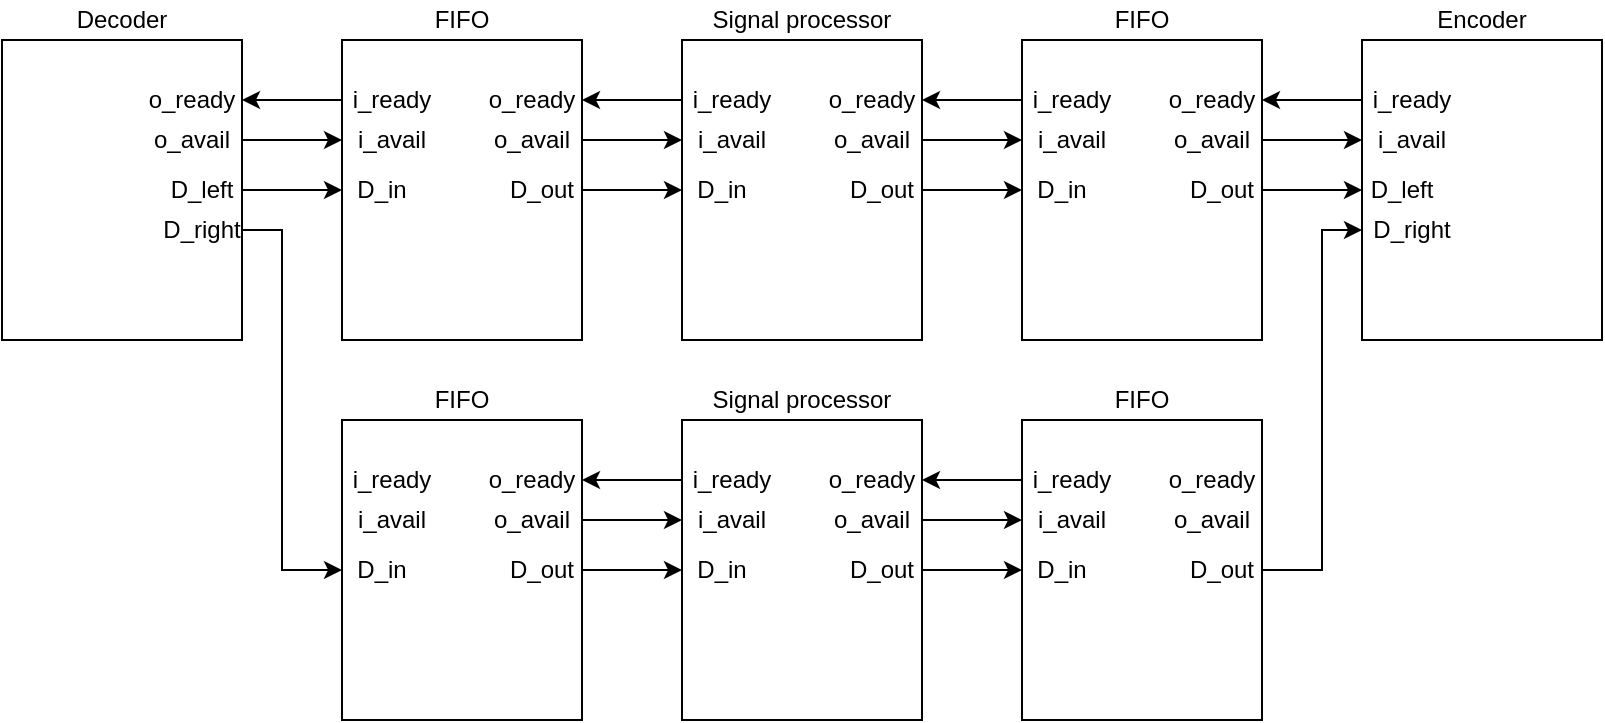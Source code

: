 <mxfile version="14.1.8" type="device"><diagram id="z3UKjVOXXawXyhZJjS18" name="Page-1"><mxGraphModel dx="1038" dy="607" grid="1" gridSize="10" guides="1" tooltips="1" connect="1" arrows="1" fold="1" page="1" pageScale="1" pageWidth="1169" pageHeight="1654" math="0" shadow="0"><root><mxCell id="0"/><mxCell id="1" parent="0"/><mxCell id="4gT8xitoqMqfj3lXlsgI-1" value="" style="rounded=0;whiteSpace=wrap;html=1;" vertex="1" parent="1"><mxGeometry x="320" y="160" width="120" height="150" as="geometry"/></mxCell><mxCell id="4gT8xitoqMqfj3lXlsgI-2" value="FIFO" style="text;html=1;strokeColor=none;fillColor=none;align=center;verticalAlign=middle;whiteSpace=wrap;rounded=0;" vertex="1" parent="1"><mxGeometry x="360" y="140" width="40" height="20" as="geometry"/></mxCell><mxCell id="4gT8xitoqMqfj3lXlsgI-36" style="edgeStyle=orthogonalEdgeStyle;rounded=0;orthogonalLoop=1;jettySize=auto;html=1;exitX=1;exitY=0.5;exitDx=0;exitDy=0;entryX=0;entryY=0.5;entryDx=0;entryDy=0;" edge="1" parent="1" source="4gT8xitoqMqfj3lXlsgI-3" target="4gT8xitoqMqfj3lXlsgI-35"><mxGeometry relative="1" as="geometry"/></mxCell><mxCell id="4gT8xitoqMqfj3lXlsgI-3" value="D_out" style="text;html=1;strokeColor=none;fillColor=none;align=center;verticalAlign=middle;whiteSpace=wrap;rounded=0;" vertex="1" parent="1"><mxGeometry x="400" y="225" width="40" height="20" as="geometry"/></mxCell><mxCell id="4gT8xitoqMqfj3lXlsgI-4" value="D_in" style="text;html=1;strokeColor=none;fillColor=none;align=center;verticalAlign=middle;whiteSpace=wrap;rounded=0;" vertex="1" parent="1"><mxGeometry x="320" y="225" width="40" height="20" as="geometry"/></mxCell><mxCell id="4gT8xitoqMqfj3lXlsgI-5" value="" style="rounded=0;whiteSpace=wrap;html=1;" vertex="1" parent="1"><mxGeometry x="150" y="160" width="120" height="150" as="geometry"/></mxCell><mxCell id="4gT8xitoqMqfj3lXlsgI-6" value="Decoder" style="text;html=1;strokeColor=none;fillColor=none;align=center;verticalAlign=middle;whiteSpace=wrap;rounded=0;" vertex="1" parent="1"><mxGeometry x="185" y="140" width="50" height="20" as="geometry"/></mxCell><mxCell id="4gT8xitoqMqfj3lXlsgI-13" style="edgeStyle=orthogonalEdgeStyle;rounded=0;orthogonalLoop=1;jettySize=auto;html=1;exitX=1;exitY=0.5;exitDx=0;exitDy=0;entryX=0;entryY=0.5;entryDx=0;entryDy=0;" edge="1" parent="1" source="4gT8xitoqMqfj3lXlsgI-7" target="4gT8xitoqMqfj3lXlsgI-4"><mxGeometry relative="1" as="geometry"/></mxCell><mxCell id="4gT8xitoqMqfj3lXlsgI-7" value="D_left" style="text;html=1;strokeColor=none;fillColor=none;align=center;verticalAlign=middle;whiteSpace=wrap;rounded=0;" vertex="1" parent="1"><mxGeometry x="230" y="225" width="40" height="20" as="geometry"/></mxCell><mxCell id="4gT8xitoqMqfj3lXlsgI-84" style="edgeStyle=orthogonalEdgeStyle;rounded=0;orthogonalLoop=1;jettySize=auto;html=1;exitX=1;exitY=0.5;exitDx=0;exitDy=0;entryX=0;entryY=0.5;entryDx=0;entryDy=0;" edge="1" parent="1" source="4gT8xitoqMqfj3lXlsgI-8" target="4gT8xitoqMqfj3lXlsgI-58"><mxGeometry relative="1" as="geometry"><Array as="points"><mxPoint x="290" y="255"/><mxPoint x="290" y="425"/></Array></mxGeometry></mxCell><mxCell id="4gT8xitoqMqfj3lXlsgI-8" value="D_right" style="text;html=1;strokeColor=none;fillColor=none;align=center;verticalAlign=middle;whiteSpace=wrap;rounded=0;" vertex="1" parent="1"><mxGeometry x="230" y="245" width="40" height="20" as="geometry"/></mxCell><mxCell id="4gT8xitoqMqfj3lXlsgI-46" style="edgeStyle=orthogonalEdgeStyle;rounded=0;orthogonalLoop=1;jettySize=auto;html=1;exitX=0;exitY=0.5;exitDx=0;exitDy=0;entryX=1;entryY=0.5;entryDx=0;entryDy=0;" edge="1" parent="1" source="4gT8xitoqMqfj3lXlsgI-10" target="4gT8xitoqMqfj3lXlsgI-43"><mxGeometry relative="1" as="geometry"/></mxCell><mxCell id="4gT8xitoqMqfj3lXlsgI-10" value="i_ready" style="text;html=1;strokeColor=none;fillColor=none;align=center;verticalAlign=middle;whiteSpace=wrap;rounded=0;" vertex="1" parent="1"><mxGeometry x="320" y="180" width="50" height="20" as="geometry"/></mxCell><mxCell id="4gT8xitoqMqfj3lXlsgI-11" value="i_avail" style="text;html=1;strokeColor=none;fillColor=none;align=center;verticalAlign=middle;whiteSpace=wrap;rounded=0;" vertex="1" parent="1"><mxGeometry x="320" y="200" width="50" height="20" as="geometry"/></mxCell><mxCell id="4gT8xitoqMqfj3lXlsgI-14" value="o_ready" style="text;html=1;strokeColor=none;fillColor=none;align=center;verticalAlign=middle;whiteSpace=wrap;rounded=0;" vertex="1" parent="1"><mxGeometry x="390" y="180" width="50" height="20" as="geometry"/></mxCell><mxCell id="4gT8xitoqMqfj3lXlsgI-32" style="edgeStyle=orthogonalEdgeStyle;rounded=0;orthogonalLoop=1;jettySize=auto;html=1;exitX=1;exitY=0.5;exitDx=0;exitDy=0;entryX=0;entryY=0.5;entryDx=0;entryDy=0;" edge="1" parent="1" source="4gT8xitoqMqfj3lXlsgI-15" target="4gT8xitoqMqfj3lXlsgI-19"><mxGeometry relative="1" as="geometry"/></mxCell><mxCell id="4gT8xitoqMqfj3lXlsgI-15" value="o_avail" style="text;html=1;strokeColor=none;fillColor=none;align=center;verticalAlign=middle;whiteSpace=wrap;rounded=0;" vertex="1" parent="1"><mxGeometry x="390" y="200" width="50" height="20" as="geometry"/></mxCell><mxCell id="4gT8xitoqMqfj3lXlsgI-16" value="" style="rounded=0;whiteSpace=wrap;html=1;" vertex="1" parent="1"><mxGeometry x="490" y="160" width="120" height="150" as="geometry"/></mxCell><mxCell id="4gT8xitoqMqfj3lXlsgI-17" value="Signal processor" style="text;html=1;strokeColor=none;fillColor=none;align=center;verticalAlign=middle;whiteSpace=wrap;rounded=0;" vertex="1" parent="1"><mxGeometry x="500" y="140" width="100" height="20" as="geometry"/></mxCell><mxCell id="4gT8xitoqMqfj3lXlsgI-33" style="edgeStyle=orthogonalEdgeStyle;rounded=0;orthogonalLoop=1;jettySize=auto;html=1;exitX=0;exitY=0.5;exitDx=0;exitDy=0;entryX=1;entryY=0.5;entryDx=0;entryDy=0;" edge="1" parent="1" source="4gT8xitoqMqfj3lXlsgI-18" target="4gT8xitoqMqfj3lXlsgI-14"><mxGeometry relative="1" as="geometry"/></mxCell><mxCell id="4gT8xitoqMqfj3lXlsgI-18" value="i_ready" style="text;html=1;strokeColor=none;fillColor=none;align=center;verticalAlign=middle;whiteSpace=wrap;rounded=0;" vertex="1" parent="1"><mxGeometry x="490" y="180" width="50" height="20" as="geometry"/></mxCell><mxCell id="4gT8xitoqMqfj3lXlsgI-19" value="i_avail" style="text;html=1;strokeColor=none;fillColor=none;align=center;verticalAlign=middle;whiteSpace=wrap;rounded=0;" vertex="1" parent="1"><mxGeometry x="490" y="200" width="50" height="20" as="geometry"/></mxCell><mxCell id="4gT8xitoqMqfj3lXlsgI-20" value="o_ready" style="text;html=1;strokeColor=none;fillColor=none;align=center;verticalAlign=middle;whiteSpace=wrap;rounded=0;" vertex="1" parent="1"><mxGeometry x="560" y="180" width="50" height="20" as="geometry"/></mxCell><mxCell id="4gT8xitoqMqfj3lXlsgI-31" style="edgeStyle=orthogonalEdgeStyle;rounded=0;orthogonalLoop=1;jettySize=auto;html=1;exitX=1;exitY=0.5;exitDx=0;exitDy=0;entryX=0;entryY=0.5;entryDx=0;entryDy=0;" edge="1" parent="1" source="4gT8xitoqMqfj3lXlsgI-21" target="4gT8xitoqMqfj3lXlsgI-27"><mxGeometry relative="1" as="geometry"/></mxCell><mxCell id="4gT8xitoqMqfj3lXlsgI-21" value="o_avail" style="text;html=1;strokeColor=none;fillColor=none;align=center;verticalAlign=middle;whiteSpace=wrap;rounded=0;" vertex="1" parent="1"><mxGeometry x="560" y="200" width="50" height="20" as="geometry"/></mxCell><mxCell id="4gT8xitoqMqfj3lXlsgI-22" value="" style="rounded=0;whiteSpace=wrap;html=1;" vertex="1" parent="1"><mxGeometry x="660" y="160" width="120" height="150" as="geometry"/></mxCell><mxCell id="4gT8xitoqMqfj3lXlsgI-23" value="FIFO" style="text;html=1;strokeColor=none;fillColor=none;align=center;verticalAlign=middle;whiteSpace=wrap;rounded=0;" vertex="1" parent="1"><mxGeometry x="700" y="140" width="40" height="20" as="geometry"/></mxCell><mxCell id="4gT8xitoqMqfj3lXlsgI-53" style="edgeStyle=orthogonalEdgeStyle;rounded=0;orthogonalLoop=1;jettySize=auto;html=1;exitX=1;exitY=0.5;exitDx=0;exitDy=0;entryX=0;entryY=0.5;entryDx=0;entryDy=0;" edge="1" parent="1" source="4gT8xitoqMqfj3lXlsgI-24" target="4gT8xitoqMqfj3lXlsgI-48"><mxGeometry relative="1" as="geometry"/></mxCell><mxCell id="4gT8xitoqMqfj3lXlsgI-24" value="D_out" style="text;html=1;strokeColor=none;fillColor=none;align=center;verticalAlign=middle;whiteSpace=wrap;rounded=0;" vertex="1" parent="1"><mxGeometry x="740" y="225" width="40" height="20" as="geometry"/></mxCell><mxCell id="4gT8xitoqMqfj3lXlsgI-25" value="D_in" style="text;html=1;strokeColor=none;fillColor=none;align=center;verticalAlign=middle;whiteSpace=wrap;rounded=0;" vertex="1" parent="1"><mxGeometry x="660" y="225" width="40" height="20" as="geometry"/></mxCell><mxCell id="4gT8xitoqMqfj3lXlsgI-30" style="edgeStyle=orthogonalEdgeStyle;rounded=0;orthogonalLoop=1;jettySize=auto;html=1;exitX=0;exitY=0.5;exitDx=0;exitDy=0;entryX=1;entryY=0.5;entryDx=0;entryDy=0;" edge="1" parent="1" source="4gT8xitoqMqfj3lXlsgI-26" target="4gT8xitoqMqfj3lXlsgI-20"><mxGeometry relative="1" as="geometry"/></mxCell><mxCell id="4gT8xitoqMqfj3lXlsgI-26" value="i_ready" style="text;html=1;strokeColor=none;fillColor=none;align=center;verticalAlign=middle;whiteSpace=wrap;rounded=0;" vertex="1" parent="1"><mxGeometry x="660" y="180" width="50" height="20" as="geometry"/></mxCell><mxCell id="4gT8xitoqMqfj3lXlsgI-27" value="i_avail" style="text;html=1;strokeColor=none;fillColor=none;align=center;verticalAlign=middle;whiteSpace=wrap;rounded=0;" vertex="1" parent="1"><mxGeometry x="660" y="200" width="50" height="20" as="geometry"/></mxCell><mxCell id="4gT8xitoqMqfj3lXlsgI-28" value="o_ready" style="text;html=1;strokeColor=none;fillColor=none;align=center;verticalAlign=middle;whiteSpace=wrap;rounded=0;" vertex="1" parent="1"><mxGeometry x="730" y="180" width="50" height="20" as="geometry"/></mxCell><mxCell id="4gT8xitoqMqfj3lXlsgI-52" style="edgeStyle=orthogonalEdgeStyle;rounded=0;orthogonalLoop=1;jettySize=auto;html=1;exitX=1;exitY=0.5;exitDx=0;exitDy=0;entryX=0;entryY=0.5;entryDx=0;entryDy=0;" edge="1" parent="1" source="4gT8xitoqMqfj3lXlsgI-29" target="4gT8xitoqMqfj3lXlsgI-50"><mxGeometry relative="1" as="geometry"/></mxCell><mxCell id="4gT8xitoqMqfj3lXlsgI-29" value="o_avail" style="text;html=1;strokeColor=none;fillColor=none;align=center;verticalAlign=middle;whiteSpace=wrap;rounded=0;" vertex="1" parent="1"><mxGeometry x="730" y="200" width="50" height="20" as="geometry"/></mxCell><mxCell id="4gT8xitoqMqfj3lXlsgI-37" style="edgeStyle=orthogonalEdgeStyle;rounded=0;orthogonalLoop=1;jettySize=auto;html=1;exitX=1;exitY=0.5;exitDx=0;exitDy=0;entryX=0;entryY=0.5;entryDx=0;entryDy=0;" edge="1" parent="1" source="4gT8xitoqMqfj3lXlsgI-34" target="4gT8xitoqMqfj3lXlsgI-25"><mxGeometry relative="1" as="geometry"/></mxCell><mxCell id="4gT8xitoqMqfj3lXlsgI-34" value="D_out" style="text;html=1;strokeColor=none;fillColor=none;align=center;verticalAlign=middle;whiteSpace=wrap;rounded=0;" vertex="1" parent="1"><mxGeometry x="570" y="225" width="40" height="20" as="geometry"/></mxCell><mxCell id="4gT8xitoqMqfj3lXlsgI-35" value="D_in" style="text;html=1;strokeColor=none;fillColor=none;align=center;verticalAlign=middle;whiteSpace=wrap;rounded=0;" vertex="1" parent="1"><mxGeometry x="490" y="225" width="40" height="20" as="geometry"/></mxCell><mxCell id="4gT8xitoqMqfj3lXlsgI-38" value="" style="rounded=0;whiteSpace=wrap;html=1;" vertex="1" parent="1"><mxGeometry x="830" y="160" width="120" height="150" as="geometry"/></mxCell><mxCell id="4gT8xitoqMqfj3lXlsgI-39" value="Encoder" style="text;html=1;strokeColor=none;fillColor=none;align=center;verticalAlign=middle;whiteSpace=wrap;rounded=0;" vertex="1" parent="1"><mxGeometry x="865" y="140" width="50" height="20" as="geometry"/></mxCell><mxCell id="4gT8xitoqMqfj3lXlsgI-43" value="o_ready" style="text;html=1;strokeColor=none;fillColor=none;align=center;verticalAlign=middle;whiteSpace=wrap;rounded=0;" vertex="1" parent="1"><mxGeometry x="220" y="180" width="50" height="20" as="geometry"/></mxCell><mxCell id="4gT8xitoqMqfj3lXlsgI-47" style="edgeStyle=orthogonalEdgeStyle;rounded=0;orthogonalLoop=1;jettySize=auto;html=1;exitX=1;exitY=0.5;exitDx=0;exitDy=0;entryX=0;entryY=0.5;entryDx=0;entryDy=0;" edge="1" parent="1" source="4gT8xitoqMqfj3lXlsgI-44" target="4gT8xitoqMqfj3lXlsgI-11"><mxGeometry relative="1" as="geometry"/></mxCell><mxCell id="4gT8xitoqMqfj3lXlsgI-44" value="o_avail" style="text;html=1;strokeColor=none;fillColor=none;align=center;verticalAlign=middle;whiteSpace=wrap;rounded=0;" vertex="1" parent="1"><mxGeometry x="220" y="200" width="50" height="20" as="geometry"/></mxCell><mxCell id="4gT8xitoqMqfj3lXlsgI-48" value="D_left" style="text;html=1;strokeColor=none;fillColor=none;align=center;verticalAlign=middle;whiteSpace=wrap;rounded=0;" vertex="1" parent="1"><mxGeometry x="830" y="225" width="40" height="20" as="geometry"/></mxCell><mxCell id="4gT8xitoqMqfj3lXlsgI-51" style="edgeStyle=orthogonalEdgeStyle;rounded=0;orthogonalLoop=1;jettySize=auto;html=1;exitX=0;exitY=0.5;exitDx=0;exitDy=0;entryX=1;entryY=0.5;entryDx=0;entryDy=0;" edge="1" parent="1" source="4gT8xitoqMqfj3lXlsgI-49" target="4gT8xitoqMqfj3lXlsgI-28"><mxGeometry relative="1" as="geometry"/></mxCell><mxCell id="4gT8xitoqMqfj3lXlsgI-49" value="i_ready" style="text;html=1;strokeColor=none;fillColor=none;align=center;verticalAlign=middle;whiteSpace=wrap;rounded=0;" vertex="1" parent="1"><mxGeometry x="830" y="180" width="50" height="20" as="geometry"/></mxCell><mxCell id="4gT8xitoqMqfj3lXlsgI-50" value="i_avail" style="text;html=1;strokeColor=none;fillColor=none;align=center;verticalAlign=middle;whiteSpace=wrap;rounded=0;" vertex="1" parent="1"><mxGeometry x="830" y="200" width="50" height="20" as="geometry"/></mxCell><mxCell id="4gT8xitoqMqfj3lXlsgI-54" value="" style="rounded=0;whiteSpace=wrap;html=1;" vertex="1" parent="1"><mxGeometry x="320" y="350" width="120" height="150" as="geometry"/></mxCell><mxCell id="4gT8xitoqMqfj3lXlsgI-55" value="FIFO" style="text;html=1;strokeColor=none;fillColor=none;align=center;verticalAlign=middle;whiteSpace=wrap;rounded=0;" vertex="1" parent="1"><mxGeometry x="360" y="330" width="40" height="20" as="geometry"/></mxCell><mxCell id="4gT8xitoqMqfj3lXlsgI-56" style="edgeStyle=orthogonalEdgeStyle;rounded=0;orthogonalLoop=1;jettySize=auto;html=1;exitX=1;exitY=0.5;exitDx=0;exitDy=0;entryX=0;entryY=0.5;entryDx=0;entryDy=0;" edge="1" source="4gT8xitoqMqfj3lXlsgI-57" target="4gT8xitoqMqfj3lXlsgI-83" parent="1"><mxGeometry relative="1" as="geometry"/></mxCell><mxCell id="4gT8xitoqMqfj3lXlsgI-57" value="D_out" style="text;html=1;strokeColor=none;fillColor=none;align=center;verticalAlign=middle;whiteSpace=wrap;rounded=0;" vertex="1" parent="1"><mxGeometry x="400" y="415" width="40" height="20" as="geometry"/></mxCell><mxCell id="4gT8xitoqMqfj3lXlsgI-58" value="D_in" style="text;html=1;strokeColor=none;fillColor=none;align=center;verticalAlign=middle;whiteSpace=wrap;rounded=0;" vertex="1" parent="1"><mxGeometry x="320" y="415" width="40" height="20" as="geometry"/></mxCell><mxCell id="4gT8xitoqMqfj3lXlsgI-59" value="i_ready" style="text;html=1;strokeColor=none;fillColor=none;align=center;verticalAlign=middle;whiteSpace=wrap;rounded=0;" vertex="1" parent="1"><mxGeometry x="320" y="370" width="50" height="20" as="geometry"/></mxCell><mxCell id="4gT8xitoqMqfj3lXlsgI-60" value="i_avail" style="text;html=1;strokeColor=none;fillColor=none;align=center;verticalAlign=middle;whiteSpace=wrap;rounded=0;" vertex="1" parent="1"><mxGeometry x="320" y="390" width="50" height="20" as="geometry"/></mxCell><mxCell id="4gT8xitoqMqfj3lXlsgI-61" value="o_ready" style="text;html=1;strokeColor=none;fillColor=none;align=center;verticalAlign=middle;whiteSpace=wrap;rounded=0;" vertex="1" parent="1"><mxGeometry x="390" y="370" width="50" height="20" as="geometry"/></mxCell><mxCell id="4gT8xitoqMqfj3lXlsgI-62" style="edgeStyle=orthogonalEdgeStyle;rounded=0;orthogonalLoop=1;jettySize=auto;html=1;exitX=1;exitY=0.5;exitDx=0;exitDy=0;entryX=0;entryY=0.5;entryDx=0;entryDy=0;" edge="1" source="4gT8xitoqMqfj3lXlsgI-63" target="4gT8xitoqMqfj3lXlsgI-68" parent="1"><mxGeometry relative="1" as="geometry"/></mxCell><mxCell id="4gT8xitoqMqfj3lXlsgI-63" value="o_avail" style="text;html=1;strokeColor=none;fillColor=none;align=center;verticalAlign=middle;whiteSpace=wrap;rounded=0;" vertex="1" parent="1"><mxGeometry x="390" y="390" width="50" height="20" as="geometry"/></mxCell><mxCell id="4gT8xitoqMqfj3lXlsgI-64" value="" style="rounded=0;whiteSpace=wrap;html=1;" vertex="1" parent="1"><mxGeometry x="490" y="350" width="120" height="150" as="geometry"/></mxCell><mxCell id="4gT8xitoqMqfj3lXlsgI-65" value="Signal processor" style="text;html=1;strokeColor=none;fillColor=none;align=center;verticalAlign=middle;whiteSpace=wrap;rounded=0;" vertex="1" parent="1"><mxGeometry x="500" y="330" width="100" height="20" as="geometry"/></mxCell><mxCell id="4gT8xitoqMqfj3lXlsgI-66" style="edgeStyle=orthogonalEdgeStyle;rounded=0;orthogonalLoop=1;jettySize=auto;html=1;exitX=0;exitY=0.5;exitDx=0;exitDy=0;entryX=1;entryY=0.5;entryDx=0;entryDy=0;" edge="1" source="4gT8xitoqMqfj3lXlsgI-67" target="4gT8xitoqMqfj3lXlsgI-61" parent="1"><mxGeometry relative="1" as="geometry"/></mxCell><mxCell id="4gT8xitoqMqfj3lXlsgI-67" value="i_ready" style="text;html=1;strokeColor=none;fillColor=none;align=center;verticalAlign=middle;whiteSpace=wrap;rounded=0;" vertex="1" parent="1"><mxGeometry x="490" y="370" width="50" height="20" as="geometry"/></mxCell><mxCell id="4gT8xitoqMqfj3lXlsgI-68" value="i_avail" style="text;html=1;strokeColor=none;fillColor=none;align=center;verticalAlign=middle;whiteSpace=wrap;rounded=0;" vertex="1" parent="1"><mxGeometry x="490" y="390" width="50" height="20" as="geometry"/></mxCell><mxCell id="4gT8xitoqMqfj3lXlsgI-69" value="o_ready" style="text;html=1;strokeColor=none;fillColor=none;align=center;verticalAlign=middle;whiteSpace=wrap;rounded=0;" vertex="1" parent="1"><mxGeometry x="560" y="370" width="50" height="20" as="geometry"/></mxCell><mxCell id="4gT8xitoqMqfj3lXlsgI-70" style="edgeStyle=orthogonalEdgeStyle;rounded=0;orthogonalLoop=1;jettySize=auto;html=1;exitX=1;exitY=0.5;exitDx=0;exitDy=0;entryX=0;entryY=0.5;entryDx=0;entryDy=0;" edge="1" source="4gT8xitoqMqfj3lXlsgI-71" target="4gT8xitoqMqfj3lXlsgI-78" parent="1"><mxGeometry relative="1" as="geometry"/></mxCell><mxCell id="4gT8xitoqMqfj3lXlsgI-71" value="o_avail" style="text;html=1;strokeColor=none;fillColor=none;align=center;verticalAlign=middle;whiteSpace=wrap;rounded=0;" vertex="1" parent="1"><mxGeometry x="560" y="390" width="50" height="20" as="geometry"/></mxCell><mxCell id="4gT8xitoqMqfj3lXlsgI-72" value="" style="rounded=0;whiteSpace=wrap;html=1;" vertex="1" parent="1"><mxGeometry x="660" y="350" width="120" height="150" as="geometry"/></mxCell><mxCell id="4gT8xitoqMqfj3lXlsgI-73" value="FIFO" style="text;html=1;strokeColor=none;fillColor=none;align=center;verticalAlign=middle;whiteSpace=wrap;rounded=0;" vertex="1" parent="1"><mxGeometry x="700" y="330" width="40" height="20" as="geometry"/></mxCell><mxCell id="4gT8xitoqMqfj3lXlsgI-86" style="edgeStyle=orthogonalEdgeStyle;rounded=0;orthogonalLoop=1;jettySize=auto;html=1;exitX=1;exitY=0.5;exitDx=0;exitDy=0;entryX=0;entryY=0.5;entryDx=0;entryDy=0;" edge="1" parent="1" source="4gT8xitoqMqfj3lXlsgI-74" target="4gT8xitoqMqfj3lXlsgI-85"><mxGeometry relative="1" as="geometry"><Array as="points"><mxPoint x="810" y="425"/><mxPoint x="810" y="255"/></Array></mxGeometry></mxCell><mxCell id="4gT8xitoqMqfj3lXlsgI-74" value="D_out" style="text;html=1;strokeColor=none;fillColor=none;align=center;verticalAlign=middle;whiteSpace=wrap;rounded=0;" vertex="1" parent="1"><mxGeometry x="740" y="415" width="40" height="20" as="geometry"/></mxCell><mxCell id="4gT8xitoqMqfj3lXlsgI-75" value="D_in" style="text;html=1;strokeColor=none;fillColor=none;align=center;verticalAlign=middle;whiteSpace=wrap;rounded=0;" vertex="1" parent="1"><mxGeometry x="660" y="415" width="40" height="20" as="geometry"/></mxCell><mxCell id="4gT8xitoqMqfj3lXlsgI-76" style="edgeStyle=orthogonalEdgeStyle;rounded=0;orthogonalLoop=1;jettySize=auto;html=1;exitX=0;exitY=0.5;exitDx=0;exitDy=0;entryX=1;entryY=0.5;entryDx=0;entryDy=0;" edge="1" source="4gT8xitoqMqfj3lXlsgI-77" target="4gT8xitoqMqfj3lXlsgI-69" parent="1"><mxGeometry relative="1" as="geometry"/></mxCell><mxCell id="4gT8xitoqMqfj3lXlsgI-77" value="i_ready" style="text;html=1;strokeColor=none;fillColor=none;align=center;verticalAlign=middle;whiteSpace=wrap;rounded=0;" vertex="1" parent="1"><mxGeometry x="660" y="370" width="50" height="20" as="geometry"/></mxCell><mxCell id="4gT8xitoqMqfj3lXlsgI-78" value="i_avail" style="text;html=1;strokeColor=none;fillColor=none;align=center;verticalAlign=middle;whiteSpace=wrap;rounded=0;" vertex="1" parent="1"><mxGeometry x="660" y="390" width="50" height="20" as="geometry"/></mxCell><mxCell id="4gT8xitoqMqfj3lXlsgI-79" value="o_ready" style="text;html=1;strokeColor=none;fillColor=none;align=center;verticalAlign=middle;whiteSpace=wrap;rounded=0;" vertex="1" parent="1"><mxGeometry x="730" y="370" width="50" height="20" as="geometry"/></mxCell><mxCell id="4gT8xitoqMqfj3lXlsgI-80" value="o_avail" style="text;html=1;strokeColor=none;fillColor=none;align=center;verticalAlign=middle;whiteSpace=wrap;rounded=0;" vertex="1" parent="1"><mxGeometry x="730" y="390" width="50" height="20" as="geometry"/></mxCell><mxCell id="4gT8xitoqMqfj3lXlsgI-81" style="edgeStyle=orthogonalEdgeStyle;rounded=0;orthogonalLoop=1;jettySize=auto;html=1;exitX=1;exitY=0.5;exitDx=0;exitDy=0;entryX=0;entryY=0.5;entryDx=0;entryDy=0;" edge="1" source="4gT8xitoqMqfj3lXlsgI-82" target="4gT8xitoqMqfj3lXlsgI-75" parent="1"><mxGeometry relative="1" as="geometry"/></mxCell><mxCell id="4gT8xitoqMqfj3lXlsgI-82" value="D_out" style="text;html=1;strokeColor=none;fillColor=none;align=center;verticalAlign=middle;whiteSpace=wrap;rounded=0;" vertex="1" parent="1"><mxGeometry x="570" y="415" width="40" height="20" as="geometry"/></mxCell><mxCell id="4gT8xitoqMqfj3lXlsgI-83" value="D_in" style="text;html=1;strokeColor=none;fillColor=none;align=center;verticalAlign=middle;whiteSpace=wrap;rounded=0;" vertex="1" parent="1"><mxGeometry x="490" y="415" width="40" height="20" as="geometry"/></mxCell><mxCell id="4gT8xitoqMqfj3lXlsgI-85" value="D_right" style="text;html=1;strokeColor=none;fillColor=none;align=center;verticalAlign=middle;whiteSpace=wrap;rounded=0;" vertex="1" parent="1"><mxGeometry x="830" y="245" width="50" height="20" as="geometry"/></mxCell></root></mxGraphModel></diagram></mxfile>